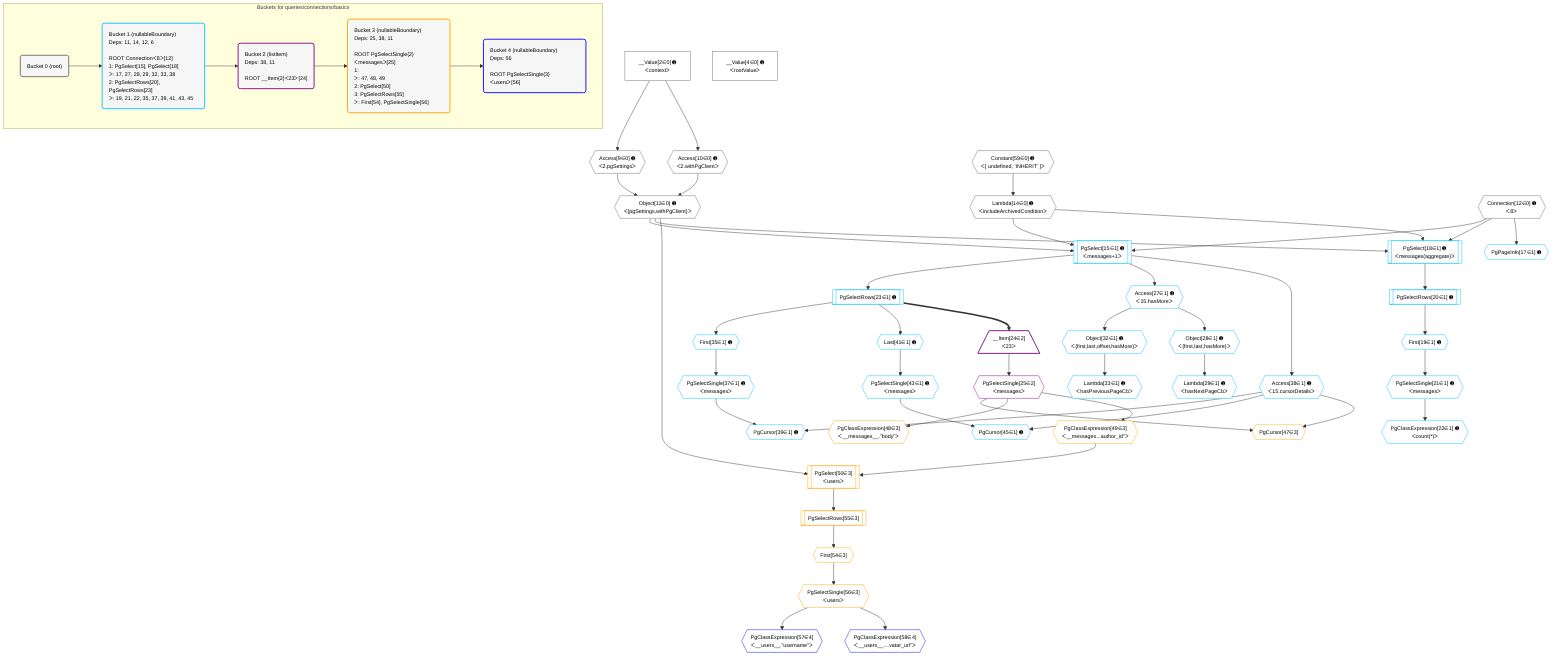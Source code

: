 %%{init: {'themeVariables': { 'fontSize': '12px'}}}%%
graph TD
    classDef path fill:#eee,stroke:#000,color:#000
    classDef plan fill:#fff,stroke-width:1px,color:#000
    classDef itemplan fill:#fff,stroke-width:2px,color:#000
    classDef unbatchedplan fill:#dff,stroke-width:1px,color:#000
    classDef sideeffectplan fill:#fcc,stroke-width:2px,color:#000
    classDef bucket fill:#f6f6f6,color:#000,stroke-width:2px,text-align:left

    subgraph "Buckets for queries/connections/basics"
    Bucket0("Bucket 0 (root)"):::bucket
    Bucket1("Bucket 1 (nullableBoundary)<br />Deps: 11, 14, 12, 6<br /><br />ROOT Connectionᐸ8ᐳ[12]<br />1: PgSelect[15], PgSelect[18]<br />ᐳ: 17, 27, 28, 29, 32, 33, 38<br />2: PgSelectRows[20], PgSelectRows[23]<br />ᐳ: 19, 21, 22, 35, 37, 39, 41, 43, 45"):::bucket
    Bucket2("Bucket 2 (listItem)<br />Deps: 38, 11<br /><br />ROOT __Item{2}ᐸ23ᐳ[24]"):::bucket
    Bucket3("Bucket 3 (nullableBoundary)<br />Deps: 25, 38, 11<br /><br />ROOT PgSelectSingle{2}ᐸmessagesᐳ[25]<br />1: <br />ᐳ: 47, 48, 49<br />2: PgSelect[50]<br />3: PgSelectRows[55]<br />ᐳ: First[54], PgSelectSingle[56]"):::bucket
    Bucket4("Bucket 4 (nullableBoundary)<br />Deps: 56<br /><br />ROOT PgSelectSingle{3}ᐸusersᐳ[56]"):::bucket
    end
    Bucket0 --> Bucket1
    Bucket1 --> Bucket2
    Bucket2 --> Bucket3
    Bucket3 --> Bucket4

    %% plan dependencies
    Object11{{"Object[11∈0] ➊<br />ᐸ{pgSettings,withPgClient}ᐳ"}}:::plan
    Access9{{"Access[9∈0] ➊<br />ᐸ2.pgSettingsᐳ"}}:::plan
    Access10{{"Access[10∈0] ➊<br />ᐸ2.withPgClientᐳ"}}:::plan
    Access9 & Access10 --> Object11
    __Value2["__Value[2∈0] ➊<br />ᐸcontextᐳ"]:::plan
    __Value2 --> Access9
    __Value2 --> Access10
    Lambda14{{"Lambda[14∈0] ➊<br />ᐸincludeArchivedConditionᐳ"}}:::plan
    Constant59{{"Constant[59∈0] ➊<br />ᐸ[ undefined, 'INHERIT' ]ᐳ"}}:::plan
    Constant59 --> Lambda14
    __Value4["__Value[4∈0] ➊<br />ᐸrootValueᐳ"]:::plan
    Connection12{{"Connection[12∈0] ➊<br />ᐸ8ᐳ"}}:::plan
    Object32{{"Object[32∈1] ➊<br />ᐸ{first,last,offset,hasMore}ᐳ"}}:::plan
    Access27{{"Access[27∈1] ➊<br />ᐸ15.hasMoreᐳ"}}:::plan
    Access27 --> Object32
    PgSelect15[["PgSelect[15∈1] ➊<br />ᐸmessages+1ᐳ"]]:::plan
    Object11 & Lambda14 & Connection12 --> PgSelect15
    PgSelect18[["PgSelect[18∈1] ➊<br />ᐸmessages(aggregate)ᐳ"]]:::plan
    Object11 & Lambda14 & Connection12 --> PgSelect18
    Object28{{"Object[28∈1] ➊<br />ᐸ{first,last,hasMore}ᐳ"}}:::plan
    Access27 --> Object28
    PgCursor39{{"PgCursor[39∈1] ➊"}}:::plan
    PgSelectSingle37{{"PgSelectSingle[37∈1] ➊<br />ᐸmessagesᐳ"}}:::plan
    Access38{{"Access[38∈1] ➊<br />ᐸ15.cursorDetailsᐳ"}}:::plan
    PgSelectSingle37 & Access38 --> PgCursor39
    PgCursor45{{"PgCursor[45∈1] ➊"}}:::plan
    PgSelectSingle43{{"PgSelectSingle[43∈1] ➊<br />ᐸmessagesᐳ"}}:::plan
    PgSelectSingle43 & Access38 --> PgCursor45
    PgPageInfo17{{"PgPageInfo[17∈1] ➊"}}:::plan
    Connection12 --> PgPageInfo17
    First19{{"First[19∈1] ➊"}}:::plan
    PgSelectRows20[["PgSelectRows[20∈1] ➊"]]:::plan
    PgSelectRows20 --> First19
    PgSelect18 --> PgSelectRows20
    PgSelectSingle21{{"PgSelectSingle[21∈1] ➊<br />ᐸmessagesᐳ"}}:::plan
    First19 --> PgSelectSingle21
    PgClassExpression22{{"PgClassExpression[22∈1] ➊<br />ᐸcount(*)ᐳ"}}:::plan
    PgSelectSingle21 --> PgClassExpression22
    PgSelectRows23[["PgSelectRows[23∈1] ➊"]]:::plan
    PgSelect15 --> PgSelectRows23
    PgSelect15 --> Access27
    Lambda29{{"Lambda[29∈1] ➊<br />ᐸhasNextPageCbᐳ"}}:::plan
    Object28 --> Lambda29
    Lambda33{{"Lambda[33∈1] ➊<br />ᐸhasPreviousPageCbᐳ"}}:::plan
    Object32 --> Lambda33
    First35{{"First[35∈1] ➊"}}:::plan
    PgSelectRows23 --> First35
    First35 --> PgSelectSingle37
    PgSelect15 --> Access38
    Last41{{"Last[41∈1] ➊"}}:::plan
    PgSelectRows23 --> Last41
    Last41 --> PgSelectSingle43
    __Item24[/"__Item[24∈2]<br />ᐸ23ᐳ"\]:::itemplan
    PgSelectRows23 ==> __Item24
    PgSelectSingle25{{"PgSelectSingle[25∈2]<br />ᐸmessagesᐳ"}}:::plan
    __Item24 --> PgSelectSingle25
    PgCursor47{{"PgCursor[47∈3]"}}:::plan
    PgSelectSingle25 & Access38 --> PgCursor47
    PgSelect50[["PgSelect[50∈3]<br />ᐸusersᐳ"]]:::plan
    PgClassExpression49{{"PgClassExpression[49∈3]<br />ᐸ__messages...author_id”ᐳ"}}:::plan
    Object11 & PgClassExpression49 --> PgSelect50
    PgClassExpression48{{"PgClassExpression[48∈3]<br />ᐸ__messages__.”body”ᐳ"}}:::plan
    PgSelectSingle25 --> PgClassExpression48
    PgSelectSingle25 --> PgClassExpression49
    First54{{"First[54∈3]"}}:::plan
    PgSelectRows55[["PgSelectRows[55∈3]"]]:::plan
    PgSelectRows55 --> First54
    PgSelect50 --> PgSelectRows55
    PgSelectSingle56{{"PgSelectSingle[56∈3]<br />ᐸusersᐳ"}}:::plan
    First54 --> PgSelectSingle56
    PgClassExpression57{{"PgClassExpression[57∈4]<br />ᐸ__users__.”username”ᐳ"}}:::plan
    PgSelectSingle56 --> PgClassExpression57
    PgClassExpression58{{"PgClassExpression[58∈4]<br />ᐸ__users__....vatar_url”ᐳ"}}:::plan
    PgSelectSingle56 --> PgClassExpression58

    %% define steps
    classDef bucket0 stroke:#696969
    class Bucket0,__Value2,__Value4,Access9,Access10,Object11,Connection12,Lambda14,Constant59 bucket0
    classDef bucket1 stroke:#00bfff
    class Bucket1,PgSelect15,PgPageInfo17,PgSelect18,First19,PgSelectRows20,PgSelectSingle21,PgClassExpression22,PgSelectRows23,Access27,Object28,Lambda29,Object32,Lambda33,First35,PgSelectSingle37,Access38,PgCursor39,Last41,PgSelectSingle43,PgCursor45 bucket1
    classDef bucket2 stroke:#7f007f
    class Bucket2,__Item24,PgSelectSingle25 bucket2
    classDef bucket3 stroke:#ffa500
    class Bucket3,PgCursor47,PgClassExpression48,PgClassExpression49,PgSelect50,First54,PgSelectRows55,PgSelectSingle56 bucket3
    classDef bucket4 stroke:#0000ff
    class Bucket4,PgClassExpression57,PgClassExpression58 bucket4